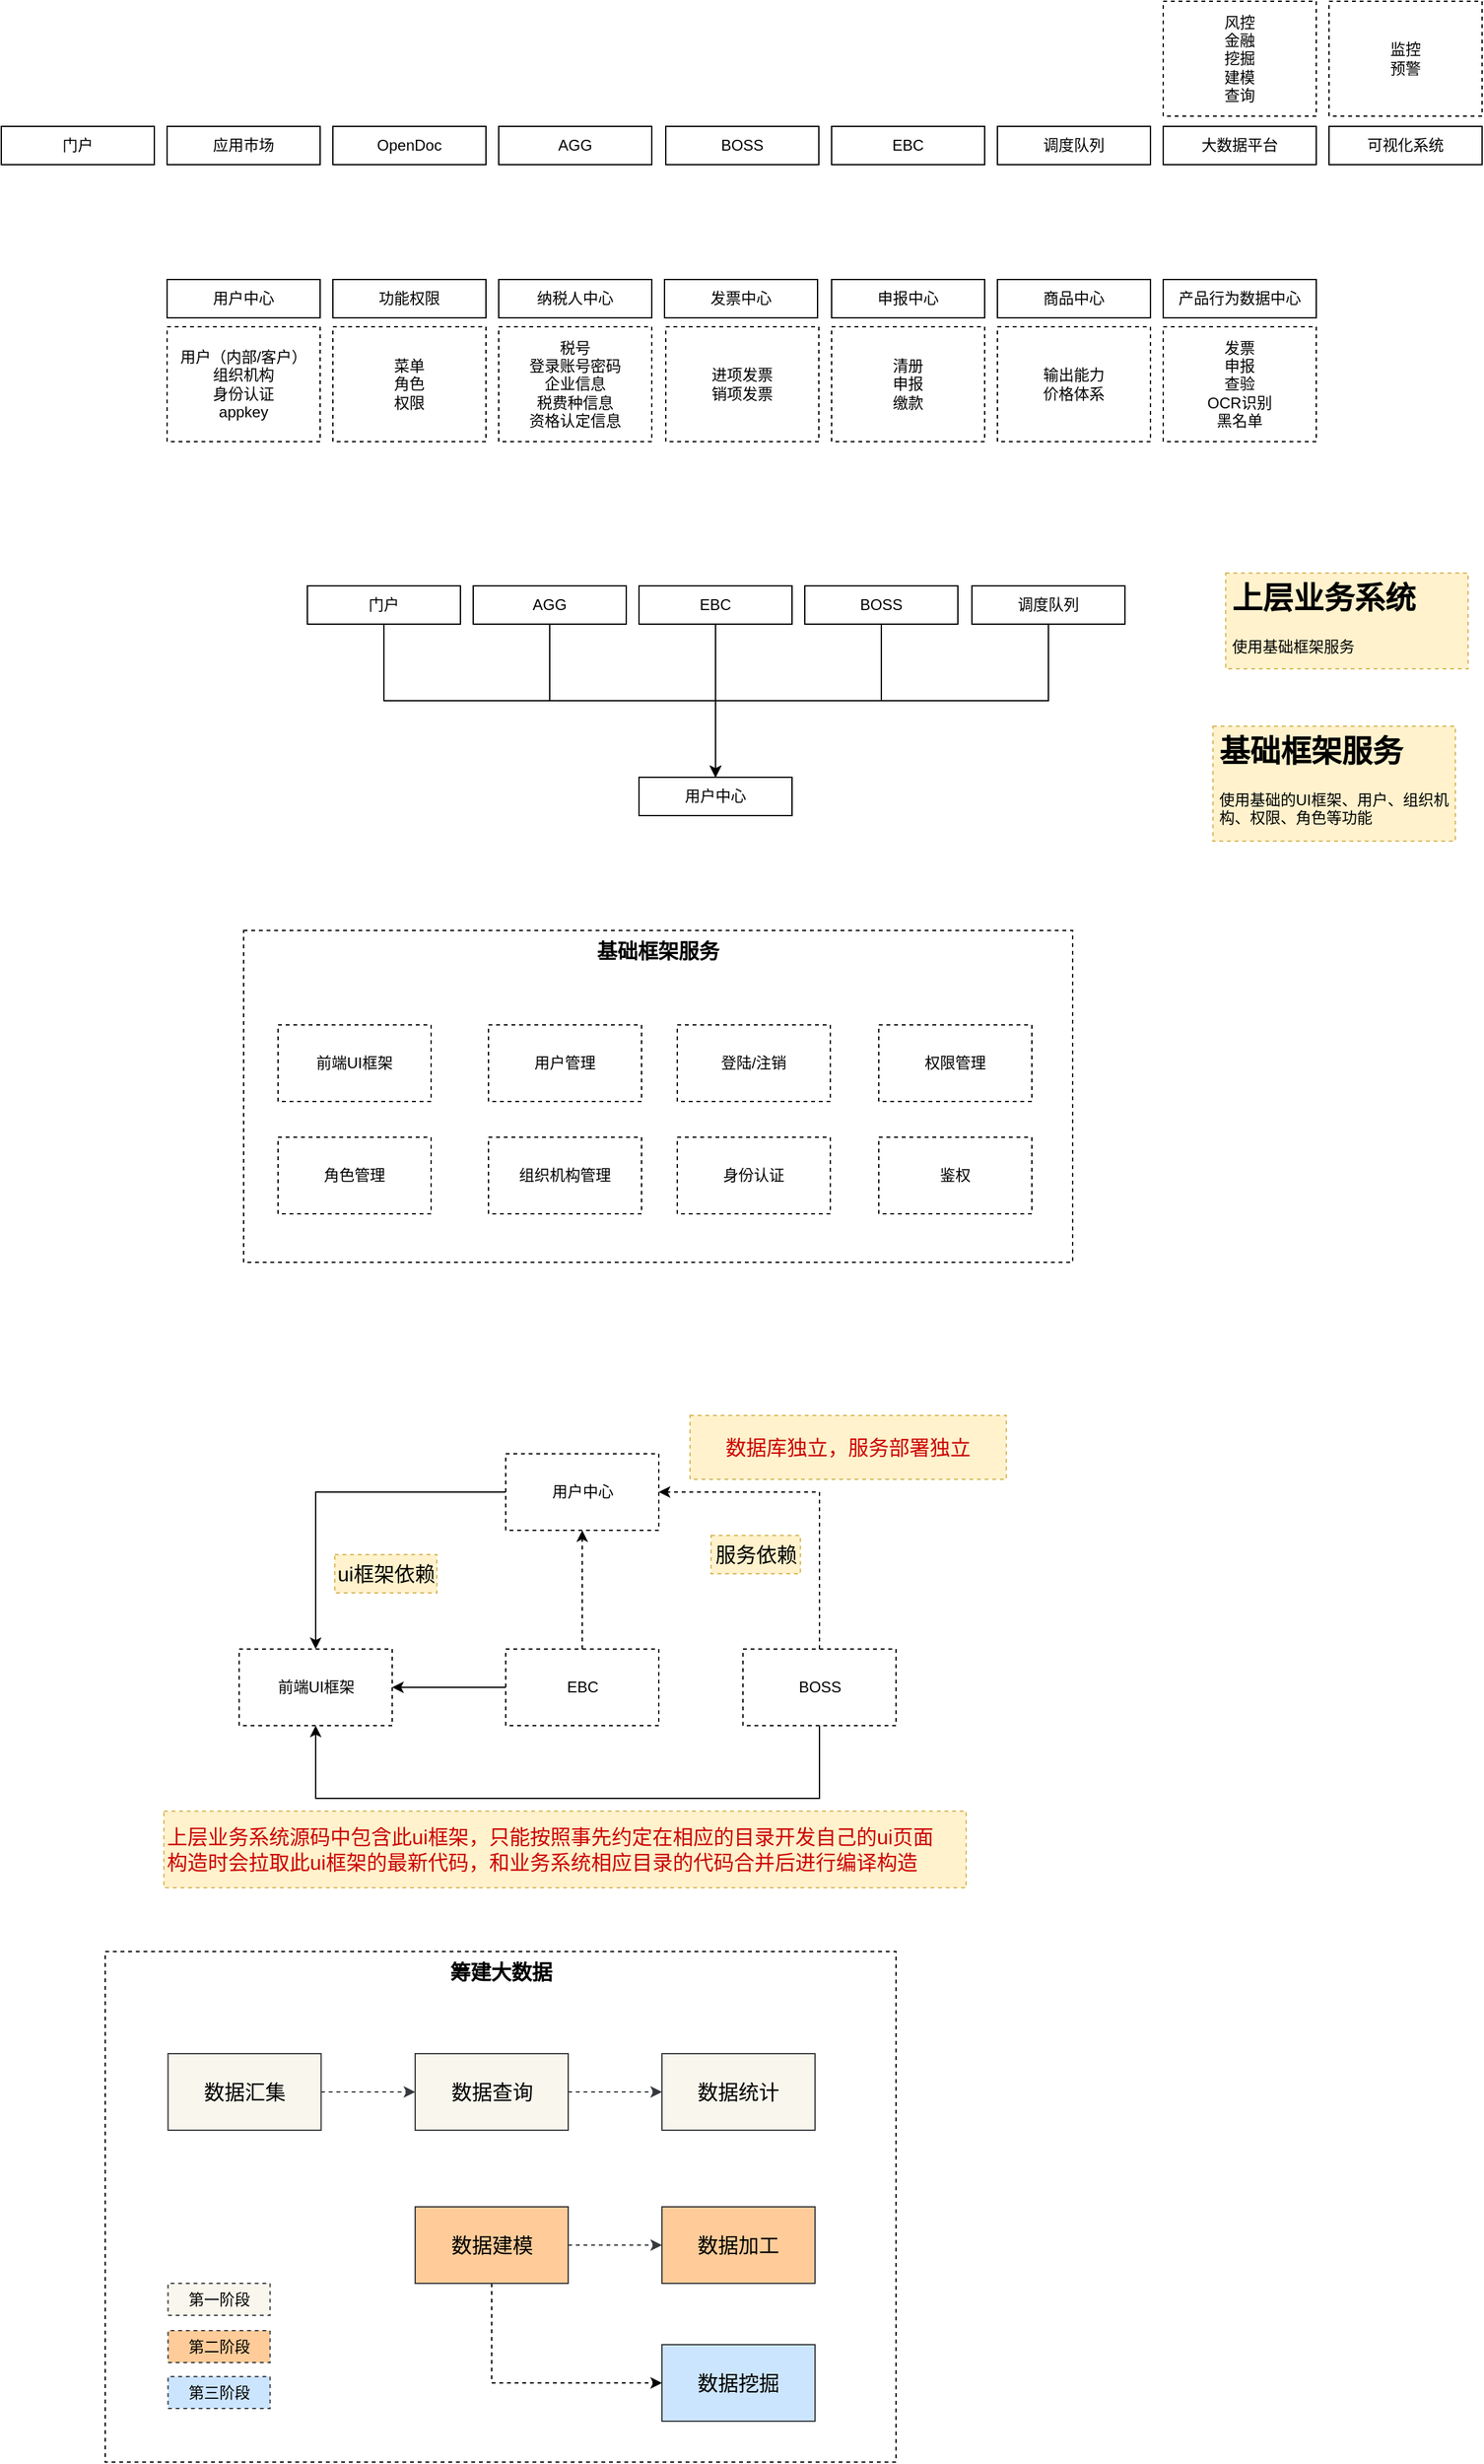 <mxfile version="16.5.3" type="github">
  <diagram id="OSP3-zvOweL5_SzKogOt" name="第 1 页">
    <mxGraphModel dx="1447" dy="827" grid="1" gridSize="10" guides="1" tooltips="1" connect="1" arrows="1" fold="1" page="1" pageScale="1" pageWidth="827" pageHeight="1169" math="0" shadow="0">
      <root>
        <mxCell id="0" />
        <mxCell id="1" parent="0" />
        <mxCell id="V9ja9C6b1R4F-isLnQs--100" value="&lt;b&gt;筹建大数据&lt;/b&gt;" style="rounded=0;whiteSpace=wrap;html=1;fontSize=16;fontColor=#000000;dashed=1;align=center;verticalAlign=top;" vertex="1" parent="1">
          <mxGeometry x="121.5" y="1560" width="620" height="400" as="geometry" />
        </mxCell>
        <mxCell id="V9ja9C6b1R4F-isLnQs--1" value="门户" style="rounded=0;whiteSpace=wrap;html=1;" vertex="1" parent="1">
          <mxGeometry x="40" y="130" width="120" height="30" as="geometry" />
        </mxCell>
        <mxCell id="V9ja9C6b1R4F-isLnQs--2" value="应用市场" style="rounded=0;whiteSpace=wrap;html=1;" vertex="1" parent="1">
          <mxGeometry x="170" y="130" width="120" height="30" as="geometry" />
        </mxCell>
        <mxCell id="V9ja9C6b1R4F-isLnQs--3" value="OpenDoc" style="rounded=0;whiteSpace=wrap;html=1;" vertex="1" parent="1">
          <mxGeometry x="300" y="130" width="120" height="30" as="geometry" />
        </mxCell>
        <mxCell id="V9ja9C6b1R4F-isLnQs--4" value="AGG" style="rounded=0;whiteSpace=wrap;html=1;" vertex="1" parent="1">
          <mxGeometry x="430" y="130" width="120" height="30" as="geometry" />
        </mxCell>
        <mxCell id="V9ja9C6b1R4F-isLnQs--5" value="可视化系统" style="rounded=0;whiteSpace=wrap;html=1;" vertex="1" parent="1">
          <mxGeometry x="1081" y="130" width="120" height="30" as="geometry" />
        </mxCell>
        <mxCell id="V9ja9C6b1R4F-isLnQs--6" value="BOSS" style="rounded=0;whiteSpace=wrap;html=1;" vertex="1" parent="1">
          <mxGeometry x="561" y="130" width="120" height="30" as="geometry" />
        </mxCell>
        <mxCell id="V9ja9C6b1R4F-isLnQs--7" value="调度队列" style="rounded=0;whiteSpace=wrap;html=1;" vertex="1" parent="1">
          <mxGeometry x="821" y="130" width="120" height="30" as="geometry" />
        </mxCell>
        <mxCell id="V9ja9C6b1R4F-isLnQs--8" value="大数据平台" style="rounded=0;whiteSpace=wrap;html=1;" vertex="1" parent="1">
          <mxGeometry x="951" y="130" width="120" height="30" as="geometry" />
        </mxCell>
        <mxCell id="V9ja9C6b1R4F-isLnQs--9" value="EBC" style="rounded=0;whiteSpace=wrap;html=1;" vertex="1" parent="1">
          <mxGeometry x="691" y="130" width="120" height="30" as="geometry" />
        </mxCell>
        <mxCell id="V9ja9C6b1R4F-isLnQs--13" value="风控&lt;br&gt;金融&lt;br&gt;挖掘&lt;br&gt;建模&lt;br&gt;查询" style="rounded=0;whiteSpace=wrap;html=1;dashed=1;" vertex="1" parent="1">
          <mxGeometry x="951" y="32" width="120" height="90" as="geometry" />
        </mxCell>
        <mxCell id="V9ja9C6b1R4F-isLnQs--14" value="监控&lt;br&gt;预警" style="rounded=0;whiteSpace=wrap;html=1;dashed=1;" vertex="1" parent="1">
          <mxGeometry x="1081" y="32" width="120" height="90" as="geometry" />
        </mxCell>
        <mxCell id="V9ja9C6b1R4F-isLnQs--15" value="用户中心" style="rounded=0;whiteSpace=wrap;html=1;" vertex="1" parent="1">
          <mxGeometry x="170" y="250" width="120" height="30" as="geometry" />
        </mxCell>
        <mxCell id="V9ja9C6b1R4F-isLnQs--16" value="功能权限" style="rounded=0;whiteSpace=wrap;html=1;" vertex="1" parent="1">
          <mxGeometry x="300" y="250" width="120" height="30" as="geometry" />
        </mxCell>
        <mxCell id="V9ja9C6b1R4F-isLnQs--17" value="纳税人中心" style="rounded=0;whiteSpace=wrap;html=1;" vertex="1" parent="1">
          <mxGeometry x="430" y="250" width="120" height="30" as="geometry" />
        </mxCell>
        <mxCell id="V9ja9C6b1R4F-isLnQs--18" value="发票中心" style="rounded=0;whiteSpace=wrap;html=1;" vertex="1" parent="1">
          <mxGeometry x="560" y="250" width="120" height="30" as="geometry" />
        </mxCell>
        <mxCell id="V9ja9C6b1R4F-isLnQs--19" value="申报中心" style="rounded=0;whiteSpace=wrap;html=1;" vertex="1" parent="1">
          <mxGeometry x="691" y="250" width="120" height="30" as="geometry" />
        </mxCell>
        <mxCell id="V9ja9C6b1R4F-isLnQs--20" value="商品中心" style="rounded=0;whiteSpace=wrap;html=1;" vertex="1" parent="1">
          <mxGeometry x="821" y="250" width="120" height="30" as="geometry" />
        </mxCell>
        <mxCell id="V9ja9C6b1R4F-isLnQs--21" value="产品行为数据中心" style="rounded=0;whiteSpace=wrap;html=1;" vertex="1" parent="1">
          <mxGeometry x="951" y="250" width="120" height="30" as="geometry" />
        </mxCell>
        <mxCell id="V9ja9C6b1R4F-isLnQs--22" value="用户（内部/客户）&lt;br&gt;组织机构&lt;br&gt;身份认证&lt;br&gt;appkey" style="rounded=0;whiteSpace=wrap;html=1;dashed=1;" vertex="1" parent="1">
          <mxGeometry x="170" y="287" width="120" height="90" as="geometry" />
        </mxCell>
        <mxCell id="V9ja9C6b1R4F-isLnQs--23" value="菜单&lt;br&gt;角色&lt;br&gt;权限" style="rounded=0;whiteSpace=wrap;html=1;dashed=1;" vertex="1" parent="1">
          <mxGeometry x="300" y="287" width="120" height="90" as="geometry" />
        </mxCell>
        <mxCell id="V9ja9C6b1R4F-isLnQs--24" value="税号&lt;br&gt;登录账号密码&lt;br&gt;企业信息&lt;br&gt;税费种信息&lt;br&gt;资格认定信息" style="rounded=0;whiteSpace=wrap;html=1;dashed=1;" vertex="1" parent="1">
          <mxGeometry x="430" y="287" width="120" height="90" as="geometry" />
        </mxCell>
        <mxCell id="V9ja9C6b1R4F-isLnQs--25" value="进项发票&lt;br&gt;销项发票" style="rounded=0;whiteSpace=wrap;html=1;dashed=1;" vertex="1" parent="1">
          <mxGeometry x="561" y="287" width="120" height="90" as="geometry" />
        </mxCell>
        <mxCell id="V9ja9C6b1R4F-isLnQs--26" value="清册&lt;br&gt;申报&lt;br&gt;缴款" style="rounded=0;whiteSpace=wrap;html=1;dashed=1;" vertex="1" parent="1">
          <mxGeometry x="691" y="287" width="120" height="90" as="geometry" />
        </mxCell>
        <mxCell id="V9ja9C6b1R4F-isLnQs--27" value="输出能力&lt;br&gt;价格体系" style="rounded=0;whiteSpace=wrap;html=1;dashed=1;" vertex="1" parent="1">
          <mxGeometry x="821" y="287" width="120" height="90" as="geometry" />
        </mxCell>
        <mxCell id="V9ja9C6b1R4F-isLnQs--28" value="发票&lt;br&gt;申报&lt;br&gt;查验&lt;br&gt;OCR识别&lt;br&gt;黑名单" style="rounded=0;whiteSpace=wrap;html=1;dashed=1;" vertex="1" parent="1">
          <mxGeometry x="951" y="287" width="120" height="90" as="geometry" />
        </mxCell>
        <mxCell id="V9ja9C6b1R4F-isLnQs--39" style="edgeStyle=orthogonalEdgeStyle;rounded=0;orthogonalLoop=1;jettySize=auto;html=1;exitX=0.5;exitY=1;exitDx=0;exitDy=0;entryX=0.5;entryY=0;entryDx=0;entryDy=0;" edge="1" parent="1" source="V9ja9C6b1R4F-isLnQs--29" target="V9ja9C6b1R4F-isLnQs--36">
          <mxGeometry relative="1" as="geometry">
            <mxPoint x="460" y="640" as="targetPoint" />
          </mxGeometry>
        </mxCell>
        <mxCell id="V9ja9C6b1R4F-isLnQs--29" value="门户" style="rounded=0;whiteSpace=wrap;html=1;" vertex="1" parent="1">
          <mxGeometry x="280" y="490" width="120" height="30" as="geometry" />
        </mxCell>
        <mxCell id="V9ja9C6b1R4F-isLnQs--30" value="AGG" style="rounded=0;whiteSpace=wrap;html=1;" vertex="1" parent="1">
          <mxGeometry x="410" y="490" width="120" height="30" as="geometry" />
        </mxCell>
        <mxCell id="V9ja9C6b1R4F-isLnQs--31" value="EBC" style="rounded=0;whiteSpace=wrap;html=1;" vertex="1" parent="1">
          <mxGeometry x="540" y="490" width="120" height="30" as="geometry" />
        </mxCell>
        <mxCell id="V9ja9C6b1R4F-isLnQs--32" value="BOSS" style="rounded=0;whiteSpace=wrap;html=1;" vertex="1" parent="1">
          <mxGeometry x="670" y="490" width="120" height="30" as="geometry" />
        </mxCell>
        <mxCell id="V9ja9C6b1R4F-isLnQs--33" value="调度队列" style="rounded=0;whiteSpace=wrap;html=1;" vertex="1" parent="1">
          <mxGeometry x="801" y="490" width="120" height="30" as="geometry" />
        </mxCell>
        <mxCell id="V9ja9C6b1R4F-isLnQs--36" value="用户中心" style="rounded=0;whiteSpace=wrap;html=1;" vertex="1" parent="1">
          <mxGeometry x="540" y="640" width="120" height="30" as="geometry" />
        </mxCell>
        <mxCell id="V9ja9C6b1R4F-isLnQs--40" style="edgeStyle=orthogonalEdgeStyle;rounded=0;orthogonalLoop=1;jettySize=auto;html=1;entryX=0.5;entryY=0;entryDx=0;entryDy=0;exitX=0.5;exitY=1;exitDx=0;exitDy=0;" edge="1" parent="1" source="V9ja9C6b1R4F-isLnQs--30" target="V9ja9C6b1R4F-isLnQs--36">
          <mxGeometry relative="1" as="geometry">
            <mxPoint x="630" y="620" as="targetPoint" />
            <mxPoint x="440" y="530" as="sourcePoint" />
          </mxGeometry>
        </mxCell>
        <mxCell id="V9ja9C6b1R4F-isLnQs--41" style="edgeStyle=orthogonalEdgeStyle;rounded=0;orthogonalLoop=1;jettySize=auto;html=1;exitX=0.5;exitY=1;exitDx=0;exitDy=0;entryX=0.5;entryY=0;entryDx=0;entryDy=0;" edge="1" parent="1" source="V9ja9C6b1R4F-isLnQs--33" target="V9ja9C6b1R4F-isLnQs--36">
          <mxGeometry relative="1" as="geometry">
            <mxPoint x="620" y="610" as="targetPoint" />
            <mxPoint x="530.94" y="690" as="sourcePoint" />
          </mxGeometry>
        </mxCell>
        <mxCell id="V9ja9C6b1R4F-isLnQs--42" style="edgeStyle=orthogonalEdgeStyle;rounded=0;orthogonalLoop=1;jettySize=auto;html=1;exitX=0.5;exitY=1;exitDx=0;exitDy=0;entryX=0.5;entryY=0;entryDx=0;entryDy=0;" edge="1" parent="1" source="V9ja9C6b1R4F-isLnQs--31" target="V9ja9C6b1R4F-isLnQs--36">
          <mxGeometry relative="1" as="geometry">
            <mxPoint x="1081" y="640" as="targetPoint" />
            <mxPoint x="801" y="550" as="sourcePoint" />
          </mxGeometry>
        </mxCell>
        <mxCell id="V9ja9C6b1R4F-isLnQs--44" style="edgeStyle=orthogonalEdgeStyle;rounded=0;orthogonalLoop=1;jettySize=auto;html=1;exitX=0.5;exitY=1;exitDx=0;exitDy=0;entryX=0.5;entryY=0;entryDx=0;entryDy=0;" edge="1" parent="1" source="V9ja9C6b1R4F-isLnQs--32" target="V9ja9C6b1R4F-isLnQs--36">
          <mxGeometry relative="1" as="geometry">
            <mxPoint x="620" y="610" as="targetPoint" />
            <mxPoint x="691" y="610" as="sourcePoint" />
          </mxGeometry>
        </mxCell>
        <mxCell id="V9ja9C6b1R4F-isLnQs--46" value="&lt;h1&gt;上层业务系统&lt;/h1&gt;&lt;div&gt;使用基础框架服务&lt;/div&gt;" style="text;html=1;strokeColor=#d6b656;fillColor=#fff2cc;spacing=5;spacingTop=-20;whiteSpace=wrap;overflow=hidden;rounded=0;dashed=1;" vertex="1" parent="1">
          <mxGeometry x="1000" y="480" width="190" height="75" as="geometry" />
        </mxCell>
        <mxCell id="V9ja9C6b1R4F-isLnQs--47" value="&lt;h1&gt;基础框架服务&lt;/h1&gt;&lt;div&gt;使用基础的UI框架、用户、组织机构、权限、角色等功能&lt;/div&gt;" style="text;html=1;strokeColor=#d6b656;fillColor=#fff2cc;spacing=5;spacingTop=-20;whiteSpace=wrap;overflow=hidden;rounded=0;dashed=1;" vertex="1" parent="1">
          <mxGeometry x="990" y="600" width="190" height="90" as="geometry" />
        </mxCell>
        <mxCell id="V9ja9C6b1R4F-isLnQs--48" value="&lt;font style=&quot;font-size: 16px&quot;&gt;基础框架服务&lt;/font&gt;" style="whiteSpace=wrap;html=1;dashed=1;verticalAlign=top;fontStyle=1" vertex="1" parent="1">
          <mxGeometry x="230" y="760" width="650" height="260" as="geometry" />
        </mxCell>
        <mxCell id="V9ja9C6b1R4F-isLnQs--49" value="前端UI框架" style="rounded=0;whiteSpace=wrap;html=1;dashed=1;" vertex="1" parent="1">
          <mxGeometry x="257" y="834" width="120" height="60" as="geometry" />
        </mxCell>
        <mxCell id="V9ja9C6b1R4F-isLnQs--50" value="用户管理" style="rounded=0;whiteSpace=wrap;html=1;dashed=1;" vertex="1" parent="1">
          <mxGeometry x="422" y="834" width="120" height="60" as="geometry" />
        </mxCell>
        <mxCell id="V9ja9C6b1R4F-isLnQs--51" value="组织机构管理" style="rounded=0;whiteSpace=wrap;html=1;dashed=1;" vertex="1" parent="1">
          <mxGeometry x="422" y="922" width="120" height="60" as="geometry" />
        </mxCell>
        <mxCell id="V9ja9C6b1R4F-isLnQs--52" value="登陆/注销" style="rounded=0;whiteSpace=wrap;html=1;dashed=1;" vertex="1" parent="1">
          <mxGeometry x="570" y="834" width="120" height="60" as="geometry" />
        </mxCell>
        <mxCell id="V9ja9C6b1R4F-isLnQs--53" value="角色管理" style="rounded=0;whiteSpace=wrap;html=1;dashed=1;" vertex="1" parent="1">
          <mxGeometry x="257" y="922" width="120" height="60" as="geometry" />
        </mxCell>
        <mxCell id="V9ja9C6b1R4F-isLnQs--54" value="权限管理" style="rounded=0;whiteSpace=wrap;html=1;dashed=1;" vertex="1" parent="1">
          <mxGeometry x="728" y="834" width="120" height="60" as="geometry" />
        </mxCell>
        <mxCell id="V9ja9C6b1R4F-isLnQs--67" value="身份认证" style="rounded=0;whiteSpace=wrap;html=1;dashed=1;" vertex="1" parent="1">
          <mxGeometry x="570" y="922" width="120" height="60" as="geometry" />
        </mxCell>
        <mxCell id="V9ja9C6b1R4F-isLnQs--68" value="鉴权" style="rounded=0;whiteSpace=wrap;html=1;dashed=1;" vertex="1" parent="1">
          <mxGeometry x="728" y="922" width="120" height="60" as="geometry" />
        </mxCell>
        <mxCell id="V9ja9C6b1R4F-isLnQs--73" style="edgeStyle=orthogonalEdgeStyle;rounded=0;orthogonalLoop=1;jettySize=auto;html=1;exitX=0;exitY=0.5;exitDx=0;exitDy=0;fontSize=16;entryX=1;entryY=0.5;entryDx=0;entryDy=0;" edge="1" parent="1" source="V9ja9C6b1R4F-isLnQs--70" target="V9ja9C6b1R4F-isLnQs--69">
          <mxGeometry relative="1" as="geometry">
            <mxPoint x="355.5" y="1387" as="targetPoint" />
          </mxGeometry>
        </mxCell>
        <mxCell id="V9ja9C6b1R4F-isLnQs--69" value="前端UI框架" style="rounded=0;whiteSpace=wrap;html=1;dashed=1;" vertex="1" parent="1">
          <mxGeometry x="226.5" y="1323" width="120" height="60" as="geometry" />
        </mxCell>
        <mxCell id="V9ja9C6b1R4F-isLnQs--70" value="EBC" style="rounded=0;whiteSpace=wrap;html=1;dashed=1;" vertex="1" parent="1">
          <mxGeometry x="435.5" y="1323" width="120" height="60" as="geometry" />
        </mxCell>
        <mxCell id="V9ja9C6b1R4F-isLnQs--71" value="用户中心" style="rounded=0;whiteSpace=wrap;html=1;dashed=1;" vertex="1" parent="1">
          <mxGeometry x="435.5" y="1170" width="120" height="60" as="geometry" />
        </mxCell>
        <mxCell id="V9ja9C6b1R4F-isLnQs--72" value="BOSS" style="rounded=0;whiteSpace=wrap;html=1;dashed=1;" vertex="1" parent="1">
          <mxGeometry x="621.5" y="1323" width="120" height="60" as="geometry" />
        </mxCell>
        <mxCell id="V9ja9C6b1R4F-isLnQs--74" style="edgeStyle=orthogonalEdgeStyle;rounded=0;orthogonalLoop=1;jettySize=auto;html=1;exitX=0.5;exitY=1;exitDx=0;exitDy=0;fontSize=16;entryX=0.5;entryY=1;entryDx=0;entryDy=0;" edge="1" parent="1" source="V9ja9C6b1R4F-isLnQs--72" target="V9ja9C6b1R4F-isLnQs--69">
          <mxGeometry relative="1" as="geometry">
            <mxPoint x="445.5" y="1536" as="targetPoint" />
            <mxPoint x="584.5" y="1446" as="sourcePoint" />
            <Array as="points">
              <mxPoint x="681.5" y="1440" />
              <mxPoint x="286.5" y="1440" />
            </Array>
          </mxGeometry>
        </mxCell>
        <mxCell id="V9ja9C6b1R4F-isLnQs--76" style="edgeStyle=orthogonalEdgeStyle;rounded=0;orthogonalLoop=1;jettySize=auto;html=1;exitX=0;exitY=0.5;exitDx=0;exitDy=0;fontSize=16;entryX=0.5;entryY=0;entryDx=0;entryDy=0;" edge="1" parent="1" source="V9ja9C6b1R4F-isLnQs--71" target="V9ja9C6b1R4F-isLnQs--69">
          <mxGeometry relative="1" as="geometry">
            <mxPoint x="256.5" y="1367" as="targetPoint" />
            <mxPoint x="395.5" y="1488" as="sourcePoint" />
            <Array as="points">
              <mxPoint x="286.5" y="1200" />
            </Array>
          </mxGeometry>
        </mxCell>
        <mxCell id="V9ja9C6b1R4F-isLnQs--77" style="edgeStyle=orthogonalEdgeStyle;rounded=0;orthogonalLoop=1;jettySize=auto;html=1;exitX=0.5;exitY=0;exitDx=0;exitDy=0;fontSize=16;entryX=1;entryY=0.5;entryDx=0;entryDy=0;dashed=1;" edge="1" parent="1" source="V9ja9C6b1R4F-isLnQs--72" target="V9ja9C6b1R4F-isLnQs--71">
          <mxGeometry relative="1" as="geometry">
            <mxPoint x="665.5" y="1488" as="targetPoint" />
            <mxPoint x="824.5" y="1408" as="sourcePoint" />
          </mxGeometry>
        </mxCell>
        <mxCell id="V9ja9C6b1R4F-isLnQs--79" style="edgeStyle=orthogonalEdgeStyle;rounded=0;orthogonalLoop=1;jettySize=auto;html=1;exitX=0.5;exitY=0;exitDx=0;exitDy=0;fontSize=16;entryX=0.5;entryY=1;entryDx=0;entryDy=0;dashed=1;" edge="1" parent="1" source="V9ja9C6b1R4F-isLnQs--70" target="V9ja9C6b1R4F-isLnQs--71">
          <mxGeometry relative="1" as="geometry">
            <mxPoint x="376.5" y="1283" as="targetPoint" />
            <mxPoint x="476.5" y="1410" as="sourcePoint" />
          </mxGeometry>
        </mxCell>
        <mxCell id="V9ja9C6b1R4F-isLnQs--82" value="服务依赖" style="text;html=1;strokeColor=#d6b656;fillColor=#fff2cc;align=center;verticalAlign=middle;whiteSpace=wrap;rounded=0;dashed=1;fontSize=16;" vertex="1" parent="1">
          <mxGeometry x="596.5" y="1234" width="70" height="30" as="geometry" />
        </mxCell>
        <mxCell id="V9ja9C6b1R4F-isLnQs--83" value="ui框架依赖" style="text;html=1;strokeColor=#d6b656;fillColor=#fff2cc;align=center;verticalAlign=middle;whiteSpace=wrap;rounded=0;dashed=1;fontSize=16;" vertex="1" parent="1">
          <mxGeometry x="301.5" y="1249" width="80" height="30" as="geometry" />
        </mxCell>
        <mxCell id="V9ja9C6b1R4F-isLnQs--84" value="&lt;font&gt;数据库独立，服务部署独立&lt;/font&gt;" style="text;html=1;strokeColor=#d6b656;fillColor=#fff2cc;align=center;verticalAlign=middle;whiteSpace=wrap;rounded=0;dashed=1;fontSize=16;fontColor=#CC0000;" vertex="1" parent="1">
          <mxGeometry x="580" y="1140" width="248" height="50" as="geometry" />
        </mxCell>
        <mxCell id="V9ja9C6b1R4F-isLnQs--85" value="上层业务系统源码中包含此ui框架，只能按照事先约定在相应的目录开发自己的ui页面&lt;br&gt;构造时会拉取此ui框架的最新代码，和业务系统相应目录的代码合并后进行编译构造" style="text;html=1;strokeColor=#d6b656;fillColor=#fff2cc;align=left;verticalAlign=middle;whiteSpace=wrap;rounded=0;dashed=1;fontSize=16;fontColor=#CC0000;" vertex="1" parent="1">
          <mxGeometry x="167.5" y="1450" width="629" height="60" as="geometry" />
        </mxCell>
        <mxCell id="V9ja9C6b1R4F-isLnQs--95" value="" style="edgeStyle=orthogonalEdgeStyle;rounded=0;orthogonalLoop=1;jettySize=auto;html=1;dashed=1;fontSize=16;fontColor=#000000;fillColor=#f9f7ed;strokeColor=#36393d;" edge="1" parent="1" source="V9ja9C6b1R4F-isLnQs--86" target="V9ja9C6b1R4F-isLnQs--87">
          <mxGeometry relative="1" as="geometry" />
        </mxCell>
        <mxCell id="V9ja9C6b1R4F-isLnQs--86" value="&lt;font color=&quot;#000000&quot;&gt;数据汇集&lt;/font&gt;" style="rounded=0;whiteSpace=wrap;html=1;fontSize=16;fillColor=#f9f7ed;strokeColor=#36393d;" vertex="1" parent="1">
          <mxGeometry x="170.75" y="1640" width="120" height="60" as="geometry" />
        </mxCell>
        <mxCell id="V9ja9C6b1R4F-isLnQs--96" value="" style="edgeStyle=orthogonalEdgeStyle;rounded=0;orthogonalLoop=1;jettySize=auto;html=1;dashed=1;fontSize=16;fontColor=#000000;fillColor=#f9f7ed;strokeColor=#36393d;" edge="1" parent="1" source="V9ja9C6b1R4F-isLnQs--87" target="V9ja9C6b1R4F-isLnQs--88">
          <mxGeometry relative="1" as="geometry" />
        </mxCell>
        <mxCell id="V9ja9C6b1R4F-isLnQs--87" value="&lt;font color=&quot;#000000&quot;&gt;数据查询&lt;/font&gt;" style="rounded=0;whiteSpace=wrap;html=1;fontSize=16;fillColor=#f9f7ed;strokeColor=#36393d;" vertex="1" parent="1">
          <mxGeometry x="364.5" y="1640" width="120" height="60" as="geometry" />
        </mxCell>
        <mxCell id="V9ja9C6b1R4F-isLnQs--88" value="&lt;font color=&quot;#000000&quot;&gt;数据统计&lt;/font&gt;" style="rounded=0;whiteSpace=wrap;html=1;fontSize=16;fillColor=#f9f7ed;strokeColor=#36393d;" vertex="1" parent="1">
          <mxGeometry x="558" y="1640" width="120" height="60" as="geometry" />
        </mxCell>
        <mxCell id="V9ja9C6b1R4F-isLnQs--97" value="" style="edgeStyle=orthogonalEdgeStyle;rounded=0;orthogonalLoop=1;jettySize=auto;html=1;dashed=1;fontSize=16;fontColor=#000000;fillColor=#ffcc99;strokeColor=#36393d;" edge="1" parent="1" source="V9ja9C6b1R4F-isLnQs--89" target="V9ja9C6b1R4F-isLnQs--90">
          <mxGeometry relative="1" as="geometry" />
        </mxCell>
        <mxCell id="V9ja9C6b1R4F-isLnQs--99" value="" style="edgeStyle=orthogonalEdgeStyle;rounded=0;orthogonalLoop=1;jettySize=auto;html=1;dashed=1;fontSize=16;fontColor=#000000;entryX=0;entryY=0.5;entryDx=0;entryDy=0;exitX=0.5;exitY=1;exitDx=0;exitDy=0;" edge="1" parent="1" source="V9ja9C6b1R4F-isLnQs--89" target="V9ja9C6b1R4F-isLnQs--91">
          <mxGeometry relative="1" as="geometry">
            <mxPoint x="424.5" y="1940" as="targetPoint" />
          </mxGeometry>
        </mxCell>
        <mxCell id="V9ja9C6b1R4F-isLnQs--89" value="&lt;font color=&quot;#000000&quot;&gt;数据建模&lt;/font&gt;" style="rounded=0;whiteSpace=wrap;html=1;fontSize=16;fillColor=#ffcc99;strokeColor=#36393d;" vertex="1" parent="1">
          <mxGeometry x="364.5" y="1760" width="120" height="60" as="geometry" />
        </mxCell>
        <mxCell id="V9ja9C6b1R4F-isLnQs--90" value="&lt;font color=&quot;#000000&quot;&gt;数据加工&lt;/font&gt;" style="rounded=0;whiteSpace=wrap;html=1;fontSize=16;fillColor=#ffcc99;strokeColor=#36393d;" vertex="1" parent="1">
          <mxGeometry x="558" y="1760" width="120" height="60" as="geometry" />
        </mxCell>
        <mxCell id="V9ja9C6b1R4F-isLnQs--91" value="&lt;font color=&quot;#000000&quot;&gt;数据挖掘&lt;/font&gt;" style="rounded=0;whiteSpace=wrap;html=1;fontSize=16;fillColor=#cce5ff;strokeColor=#36393d;" vertex="1" parent="1">
          <mxGeometry x="558" y="1868" width="120" height="60" as="geometry" />
        </mxCell>
        <mxCell id="V9ja9C6b1R4F-isLnQs--101" value="第一阶段" style="text;html=1;strokeColor=#36393d;fillColor=#f9f7ed;align=center;verticalAlign=middle;whiteSpace=wrap;rounded=0;dashed=1;fontSize=12;flipV=1;" vertex="1" parent="1">
          <mxGeometry x="170.75" y="1820" width="80" height="25" as="geometry" />
        </mxCell>
        <mxCell id="V9ja9C6b1R4F-isLnQs--102" value="第二阶段" style="text;html=1;strokeColor=#36393d;fillColor=#ffcc99;align=center;verticalAlign=middle;whiteSpace=wrap;rounded=0;dashed=1;fontSize=12;flipV=1;" vertex="1" parent="1">
          <mxGeometry x="170.75" y="1857" width="80" height="25" as="geometry" />
        </mxCell>
        <mxCell id="V9ja9C6b1R4F-isLnQs--103" value="第三阶段" style="text;html=1;strokeColor=#36393d;fillColor=#cce5ff;align=center;verticalAlign=middle;whiteSpace=wrap;rounded=0;dashed=1;fontSize=12;flipV=1;" vertex="1" parent="1">
          <mxGeometry x="170.75" y="1893" width="80" height="25" as="geometry" />
        </mxCell>
      </root>
    </mxGraphModel>
  </diagram>
</mxfile>
